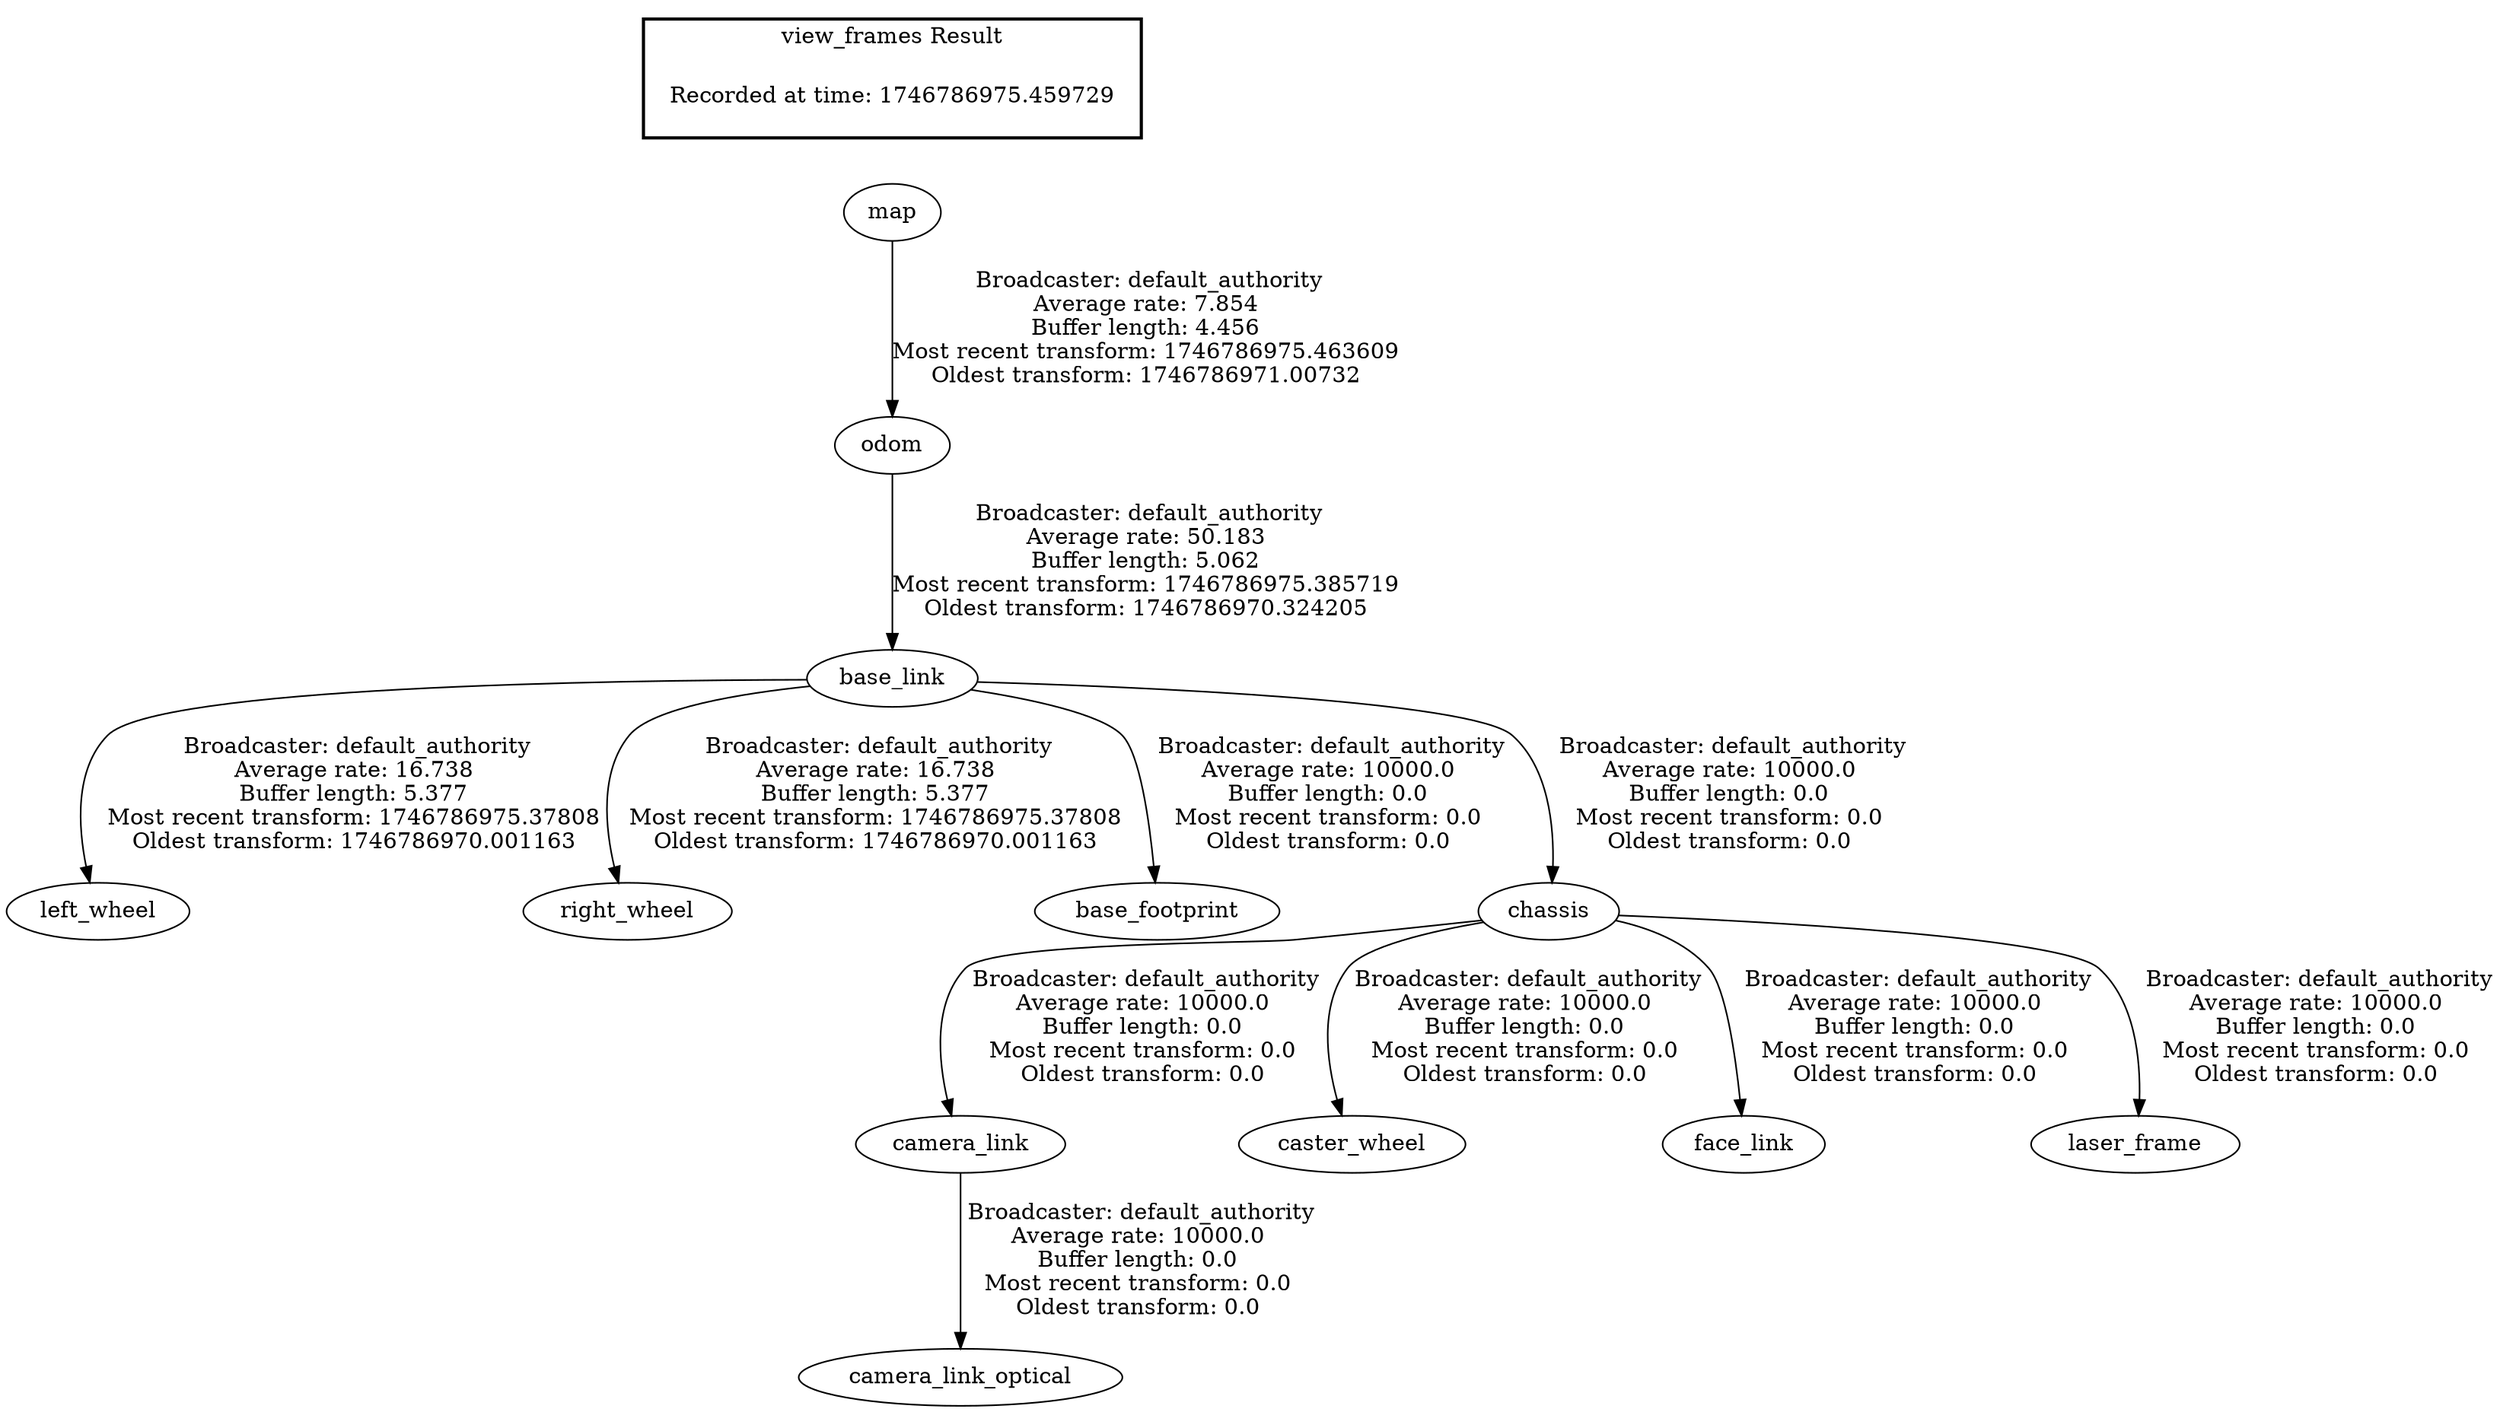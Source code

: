 digraph G {
"base_link" -> "left_wheel"[label=" Broadcaster: default_authority\nAverage rate: 16.738\nBuffer length: 5.377\nMost recent transform: 1746786975.37808\nOldest transform: 1746786970.001163\n"];
"odom" -> "base_link"[label=" Broadcaster: default_authority\nAverage rate: 50.183\nBuffer length: 5.062\nMost recent transform: 1746786975.385719\nOldest transform: 1746786970.324205\n"];
"base_link" -> "right_wheel"[label=" Broadcaster: default_authority\nAverage rate: 16.738\nBuffer length: 5.377\nMost recent transform: 1746786975.37808\nOldest transform: 1746786970.001163\n"];
"base_link" -> "base_footprint"[label=" Broadcaster: default_authority\nAverage rate: 10000.0\nBuffer length: 0.0\nMost recent transform: 0.0\nOldest transform: 0.0\n"];
"chassis" -> "camera_link"[label=" Broadcaster: default_authority\nAverage rate: 10000.0\nBuffer length: 0.0\nMost recent transform: 0.0\nOldest transform: 0.0\n"];
"base_link" -> "chassis"[label=" Broadcaster: default_authority\nAverage rate: 10000.0\nBuffer length: 0.0\nMost recent transform: 0.0\nOldest transform: 0.0\n"];
"camera_link" -> "camera_link_optical"[label=" Broadcaster: default_authority\nAverage rate: 10000.0\nBuffer length: 0.0\nMost recent transform: 0.0\nOldest transform: 0.0\n"];
"chassis" -> "caster_wheel"[label=" Broadcaster: default_authority\nAverage rate: 10000.0\nBuffer length: 0.0\nMost recent transform: 0.0\nOldest transform: 0.0\n"];
"chassis" -> "face_link"[label=" Broadcaster: default_authority\nAverage rate: 10000.0\nBuffer length: 0.0\nMost recent transform: 0.0\nOldest transform: 0.0\n"];
"chassis" -> "laser_frame"[label=" Broadcaster: default_authority\nAverage rate: 10000.0\nBuffer length: 0.0\nMost recent transform: 0.0\nOldest transform: 0.0\n"];
"map" -> "odom"[label=" Broadcaster: default_authority\nAverage rate: 7.854\nBuffer length: 4.456\nMost recent transform: 1746786975.463609\nOldest transform: 1746786971.00732\n"];
edge [style=invis];
 subgraph cluster_legend { style=bold; color=black; label ="view_frames Result";
"Recorded at time: 1746786975.459729"[ shape=plaintext ] ;
}->"map";
}